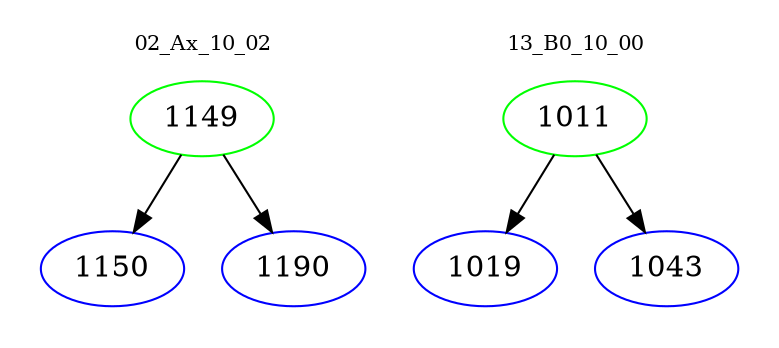 digraph{
subgraph cluster_0 {
color = white
label = "02_Ax_10_02";
fontsize=10;
T0_1149 [label="1149", color="green"]
T0_1149 -> T0_1150 [color="black"]
T0_1150 [label="1150", color="blue"]
T0_1149 -> T0_1190 [color="black"]
T0_1190 [label="1190", color="blue"]
}
subgraph cluster_1 {
color = white
label = "13_B0_10_00";
fontsize=10;
T1_1011 [label="1011", color="green"]
T1_1011 -> T1_1019 [color="black"]
T1_1019 [label="1019", color="blue"]
T1_1011 -> T1_1043 [color="black"]
T1_1043 [label="1043", color="blue"]
}
}
